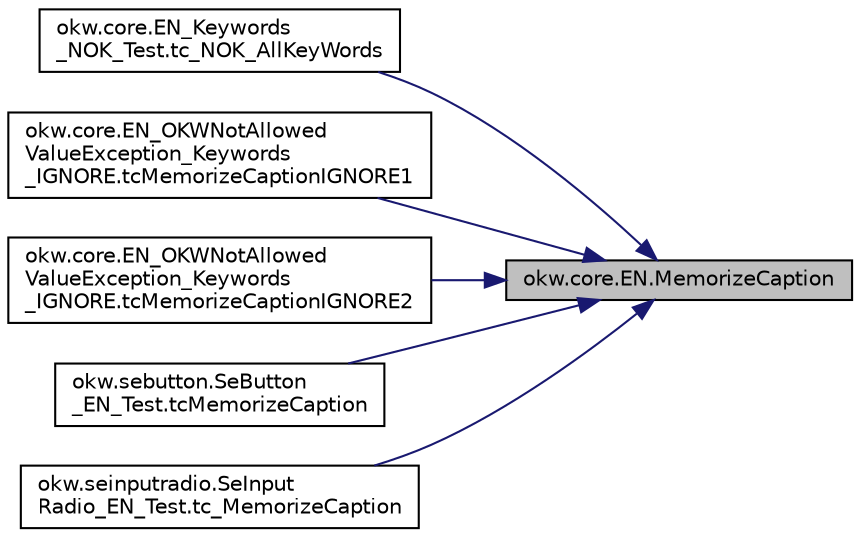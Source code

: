 digraph "okw.core.EN.MemorizeCaption"
{
 // INTERACTIVE_SVG=YES
 // LATEX_PDF_SIZE
  edge [fontname="Helvetica",fontsize="10",labelfontname="Helvetica",labelfontsize="10"];
  node [fontname="Helvetica",fontsize="10",shape=record];
  rankdir="RL";
  Node1291 [label="okw.core.EN.MemorizeCaption",height=0.2,width=0.4,color="black", fillcolor="grey75", style="filled", fontcolor="black",tooltip="Keine Beschreibung zu \"MemorizeCaption\" verfügbar."];
  Node1291 -> Node1292 [dir="back",color="midnightblue",fontsize="10",style="solid",fontname="Helvetica"];
  Node1292 [label="okw.core.EN_Keywords\l_NOK_Test.tc_NOK_AllKeyWords",height=0.2,width=0.4,color="black", fillcolor="white", style="filled",URL="$classokw_1_1core_1_1_e_n___keywords___n_o_k___test.html#a81a960a2341dfb0e27da7871291c84dc",tooltip="Prüft methoden aufruf für einen einfachen Click."];
  Node1291 -> Node1293 [dir="back",color="midnightblue",fontsize="10",style="solid",fontname="Helvetica"];
  Node1293 [label="okw.core.EN_OKWNotAllowed\lValueException_Keywords\l_IGNORE.tcMemorizeCaptionIGNORE1",height=0.2,width=0.4,color="black", fillcolor="white", style="filled",URL="$classokw_1_1core_1_1_e_n___o_k_w_not_allowed_value_exception___keywords___i_g_n_o_r_e.html#a44061b4b16fc67763dccaa6423cd7d91",tooltip="Prüft ob \"${IGNORE} \" die Ausnahme okw.exceptions.OKWNotAllowedValueException auslöst."];
  Node1291 -> Node1294 [dir="back",color="midnightblue",fontsize="10",style="solid",fontname="Helvetica"];
  Node1294 [label="okw.core.EN_OKWNotAllowed\lValueException_Keywords\l_IGNORE.tcMemorizeCaptionIGNORE2",height=0.2,width=0.4,color="black", fillcolor="white", style="filled",URL="$classokw_1_1core_1_1_e_n___o_k_w_not_allowed_value_exception___keywords___i_g_n_o_r_e.html#af4c82cc048fb7ee517f87292034e252a",tooltip="Prüft ob \"\"${IGNORE}${TCN}\" die Ausnahme okw.exceptions.OKWNotAllowedValueException auslöst."];
  Node1291 -> Node1295 [dir="back",color="midnightblue",fontsize="10",style="solid",fontname="Helvetica"];
  Node1295 [label="okw.sebutton.SeButton\l_EN_Test.tcMemorizeCaption",height=0.2,width=0.4,color="black", fillcolor="white", style="filled",URL="$classokw_1_1sebutton_1_1_se_button___e_n___test.html#ad9ba69c4827cf1549aa931778214cf88",tooltip="Test des Schlüsselwortes MemorizeCaption für den GUI-Adapter SeButton."];
  Node1291 -> Node1296 [dir="back",color="midnightblue",fontsize="10",style="solid",fontname="Helvetica"];
  Node1296 [label="okw.seinputradio.SeInput\lRadio_EN_Test.tc_MemorizeCaption",height=0.2,width=0.4,color="black", fillcolor="white", style="filled",URL="$classokw_1_1seinputradio_1_1_se_input_radio___e_n___test.html#a103a0810a5e19481f40ddf830d348cdf",tooltip="Test des Schlüsselwortes MemorizeCaption für den GUI-Adapter SeInputRadio."];
}
